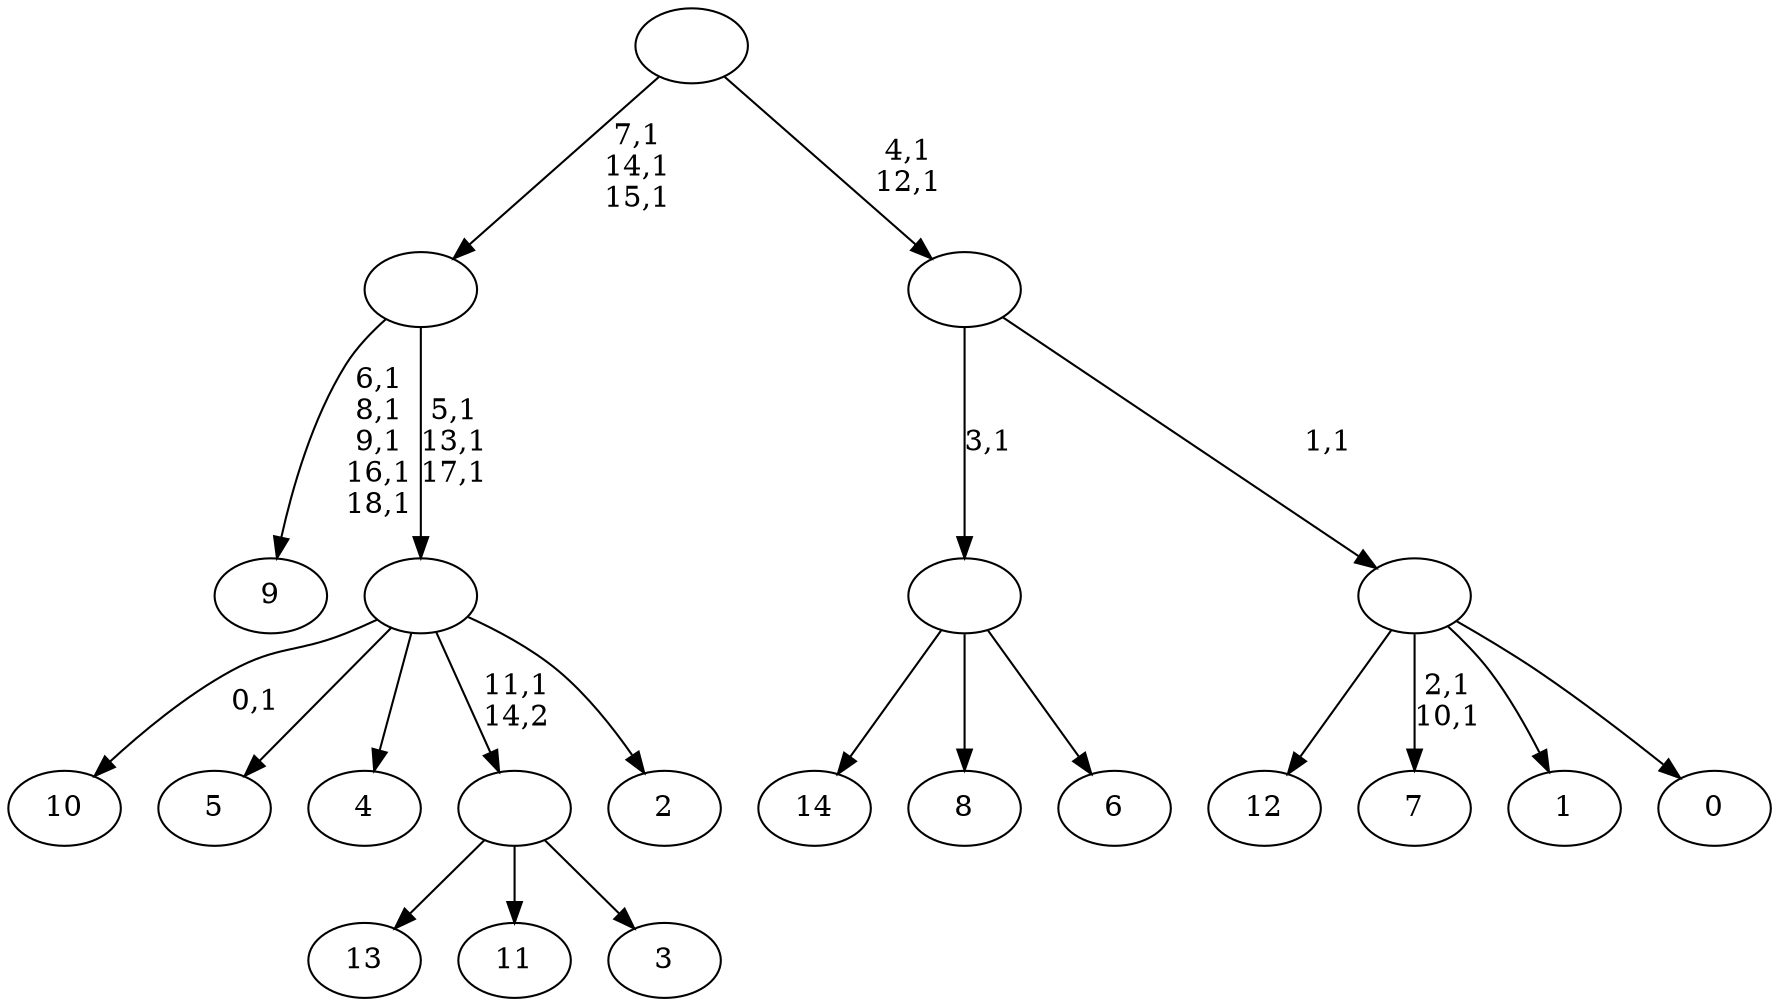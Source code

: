 digraph T {
	34 [label="14"]
	33 [label="13"]
	32 [label="12"]
	31 [label="11"]
	30 [label="10"]
	28 [label="9"]
	22 [label="8"]
	21 [label="7"]
	18 [label="6"]
	17 [label=""]
	16 [label="5"]
	15 [label="4"]
	14 [label="3"]
	13 [label=""]
	12 [label="2"]
	11 [label=""]
	8 [label=""]
	5 [label="1"]
	4 [label="0"]
	3 [label=""]
	2 [label=""]
	0 [label=""]
	17 -> 34 [label=""]
	17 -> 22 [label=""]
	17 -> 18 [label=""]
	13 -> 33 [label=""]
	13 -> 31 [label=""]
	13 -> 14 [label=""]
	11 -> 30 [label="0,1"]
	11 -> 16 [label=""]
	11 -> 15 [label=""]
	11 -> 13 [label="11,1\n14,2"]
	11 -> 12 [label=""]
	8 -> 11 [label="5,1\n13,1\n17,1"]
	8 -> 28 [label="6,1\n8,1\n9,1\n16,1\n18,1"]
	3 -> 21 [label="2,1\n10,1"]
	3 -> 32 [label=""]
	3 -> 5 [label=""]
	3 -> 4 [label=""]
	2 -> 17 [label="3,1"]
	2 -> 3 [label="1,1"]
	0 -> 2 [label="4,1\n12,1"]
	0 -> 8 [label="7,1\n14,1\n15,1"]
}
